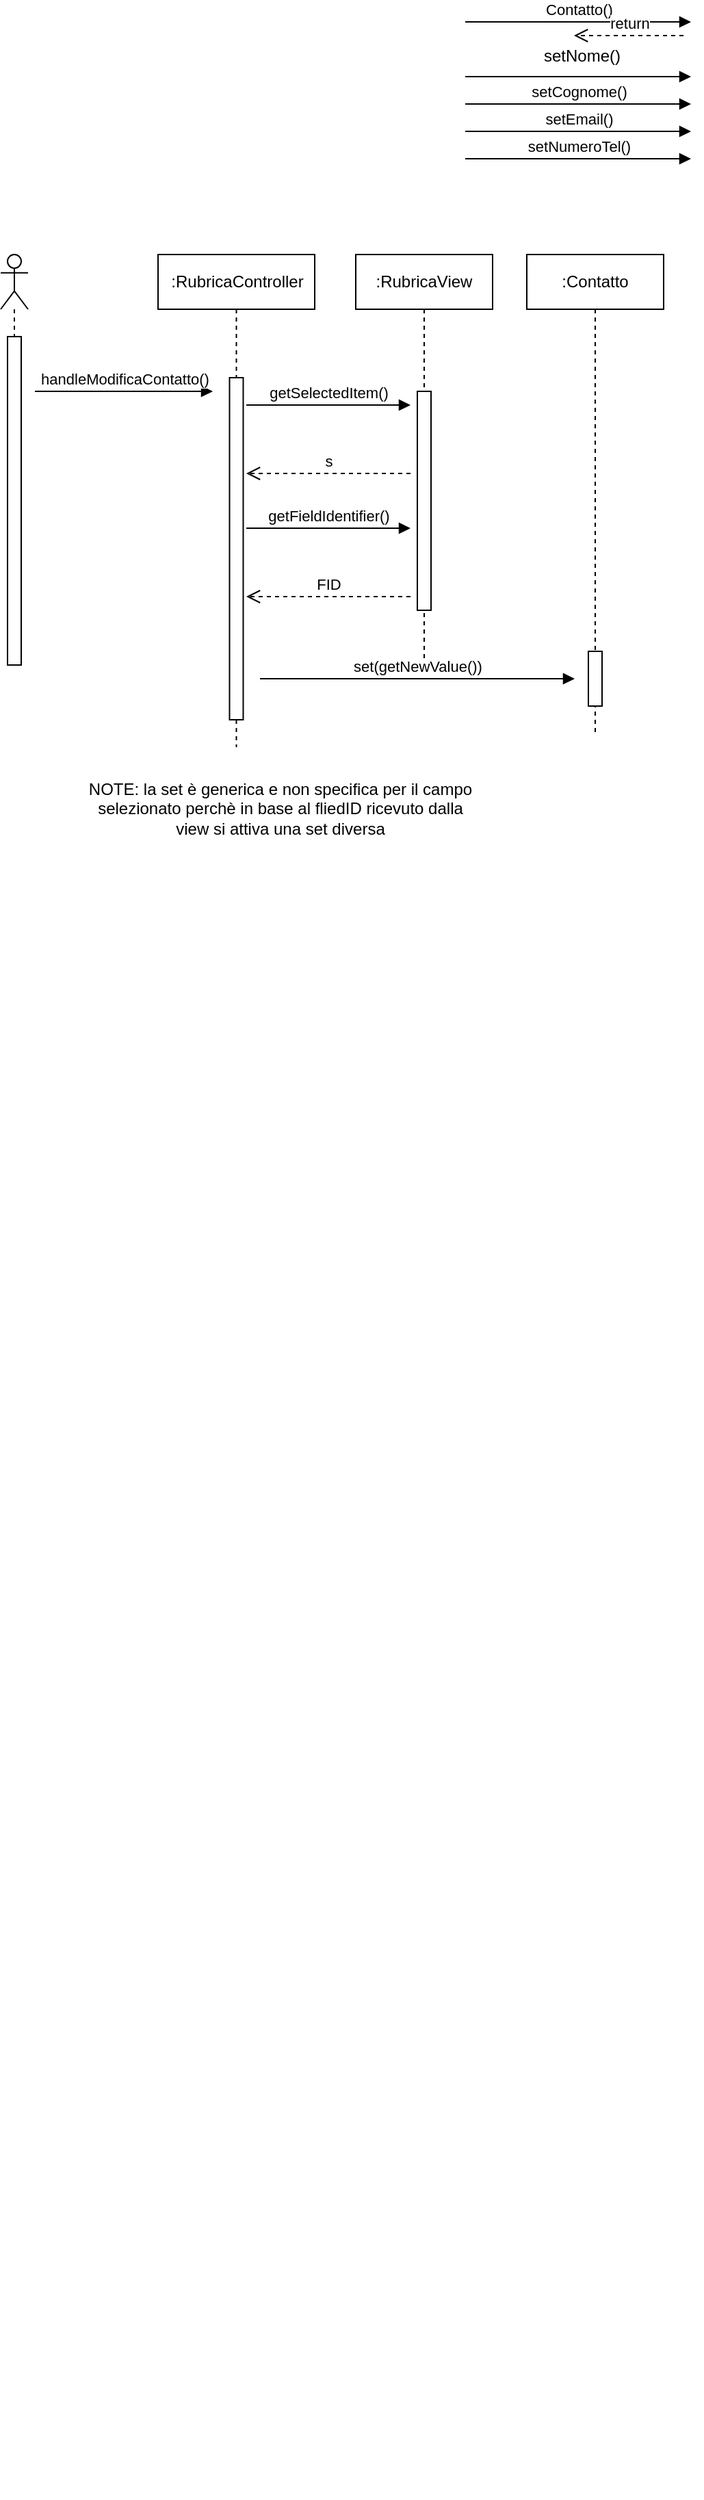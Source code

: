 <mxfile version="25.0.3">
  <diagram name="Pagina-1" id="6KG7eUqO8uxzKmbCFn6A">
    <mxGraphModel dx="989" dy="533" grid="1" gridSize="10" guides="1" tooltips="1" connect="1" arrows="1" fold="1" page="1" pageScale="1" pageWidth="850" pageHeight="1100" math="0" shadow="0">
      <root>
        <mxCell id="0" />
        <mxCell id="1" parent="0" />
        <mxCell id="w6Vy-4yXhrZIZgirDHm_-2" value="&#xa;  &#xa;    &#xa;      &#xa;        &#xa;        &#xa;        &#xa;          &#xa;        &#xa;        &#xa;          &#xa;        &#xa;        &#xa;          &#xa;        &#xa;        &#xa;          &#xa;        &#xa;        &#xa;          &#xa;        &#xa;        &#xa;          &#xa;        &#xa;        &#xa;          &#xa;        &#xa;        &#xa;          &#xa;            &#xa;            &#xa;              &#xa;            &#xa;          &#xa;        &#xa;        &#xa;          &#xa;        &#xa;        &#xa;          &#xa;            &#xa;            &#xa;              &#xa;            &#xa;          &#xa;        &#xa;        &#xa;          &#xa;        &#xa;        &#xa;          &#xa;            &#xa;            &#xa;              &#xa;            &#xa;          &#xa;        &#xa;        &#xa;          &#xa;        &#xa;        &#xa;          &#xa;            &#xa;            &#xa;              &#xa;            &#xa;          &#xa;        &#xa;        &#xa;          &#xa;            &#xa;            &#xa;          &#xa;        &#xa;        &#xa;          &#xa;            &#xa;            &#xa;          &#xa;        &#xa;        &#xa;          &#xa;            &#xa;            &#xa;            &#xa;              &#xa;            &#xa;          &#xa;        &#xa;      &#xa;    &#xa;  &#xa;&#xa;&#xa;&#xa;    &#xa;" style="text;whiteSpace=wrap;html=1;" parent="1" vertex="1">
          <mxGeometry x="330" y="490" width="30" height="1410" as="geometry" />
        </mxCell>
        <mxCell id="yX1Fl0R12Xeu3HnyX83A-35" value="" style="shape=umlLifeline;perimeter=lifelinePerimeter;whiteSpace=wrap;html=1;container=1;dropTarget=0;collapsible=0;recursiveResize=0;outlineConnect=0;portConstraint=eastwest;newEdgeStyle={&quot;curved&quot;:0,&quot;rounded&quot;:0};participant=umlActor;" vertex="1" parent="1">
          <mxGeometry x="150.5" y="260" width="20" height="300" as="geometry" />
        </mxCell>
        <mxCell id="yX1Fl0R12Xeu3HnyX83A-36" value=":RubricaController" style="shape=umlLifeline;perimeter=lifelinePerimeter;whiteSpace=wrap;html=1;container=1;dropTarget=0;collapsible=0;recursiveResize=0;outlineConnect=0;portConstraint=eastwest;newEdgeStyle={&quot;curved&quot;:0,&quot;rounded&quot;:0};" vertex="1" parent="1">
          <mxGeometry x="265.5" y="260" width="114.5" height="360" as="geometry" />
        </mxCell>
        <mxCell id="yX1Fl0R12Xeu3HnyX83A-37" value="" style="html=1;points=[[0,0,0,0,5],[0,1,0,0,-5],[1,0,0,0,5],[1,1,0,0,-5]];perimeter=orthogonalPerimeter;outlineConnect=0;targetShapes=umlLifeline;portConstraint=eastwest;newEdgeStyle={&quot;curved&quot;:0,&quot;rounded&quot;:0};" vertex="1" parent="yX1Fl0R12Xeu3HnyX83A-36">
          <mxGeometry x="52.25" y="90" width="10" height="250" as="geometry" />
        </mxCell>
        <mxCell id="yX1Fl0R12Xeu3HnyX83A-38" value="handleModificaContatto()" style="html=1;verticalAlign=bottom;endArrow=block;curved=0;rounded=0;" edge="1" parent="1">
          <mxGeometry width="80" relative="1" as="geometry">
            <mxPoint x="175.5" y="360" as="sourcePoint" />
            <mxPoint x="305.5" y="360" as="targetPoint" />
          </mxGeometry>
        </mxCell>
        <mxCell id="yX1Fl0R12Xeu3HnyX83A-39" value="" style="html=1;points=[[0,0,0,0,5],[0,1,0,0,-5],[1,0,0,0,5],[1,1,0,0,-5]];perimeter=orthogonalPerimeter;outlineConnect=0;targetShapes=umlLifeline;portConstraint=eastwest;newEdgeStyle={&quot;curved&quot;:0,&quot;rounded&quot;:0};" vertex="1" parent="1">
          <mxGeometry x="155.5" y="320" width="10" height="240" as="geometry" />
        </mxCell>
        <mxCell id="yX1Fl0R12Xeu3HnyX83A-40" value=":Contatto" style="shape=umlLifeline;perimeter=lifelinePerimeter;whiteSpace=wrap;html=1;container=1;dropTarget=0;collapsible=0;recursiveResize=0;outlineConnect=0;portConstraint=eastwest;newEdgeStyle={&quot;curved&quot;:0,&quot;rounded&quot;:0};" vertex="1" parent="1">
          <mxGeometry x="535" y="260" width="100" height="350" as="geometry" />
        </mxCell>
        <mxCell id="yX1Fl0R12Xeu3HnyX83A-41" value="" style="html=1;points=[[0,0,0,0,5],[0,1,0,0,-5],[1,0,0,0,5],[1,1,0,0,-5]];perimeter=orthogonalPerimeter;outlineConnect=0;targetShapes=umlLifeline;portConstraint=eastwest;newEdgeStyle={&quot;curved&quot;:0,&quot;rounded&quot;:0};" vertex="1" parent="yX1Fl0R12Xeu3HnyX83A-40">
          <mxGeometry x="45" y="290" width="10" height="40" as="geometry" />
        </mxCell>
        <mxCell id="yX1Fl0R12Xeu3HnyX83A-42" value="" style="html=1;verticalAlign=bottom;endArrow=block;curved=0;rounded=0;" edge="1" parent="1">
          <mxGeometry width="80" relative="1" as="geometry">
            <mxPoint x="490" y="130" as="sourcePoint" />
            <mxPoint x="655" y="130" as="targetPoint" />
            <Array as="points">
              <mxPoint x="565" y="130" />
            </Array>
          </mxGeometry>
        </mxCell>
        <mxCell id="yX1Fl0R12Xeu3HnyX83A-43" value="setNome()" style="text;html=1;align=center;verticalAlign=middle;resizable=0;points=[];autosize=1;strokeColor=none;fillColor=none;" vertex="1" parent="1">
          <mxGeometry x="535" y="100" width="80" height="30" as="geometry" />
        </mxCell>
        <mxCell id="yX1Fl0R12Xeu3HnyX83A-44" value="setCognome()" style="html=1;verticalAlign=bottom;endArrow=block;curved=0;rounded=0;" edge="1" parent="1">
          <mxGeometry width="80" relative="1" as="geometry">
            <mxPoint x="490" y="150" as="sourcePoint" />
            <mxPoint x="655" y="150" as="targetPoint" />
            <Array as="points">
              <mxPoint x="555" y="150" />
            </Array>
          </mxGeometry>
        </mxCell>
        <mxCell id="yX1Fl0R12Xeu3HnyX83A-45" value="Contatto()" style="html=1;verticalAlign=bottom;endArrow=block;curved=0;rounded=0;" edge="1" parent="1">
          <mxGeometry width="80" relative="1" as="geometry">
            <mxPoint x="490" y="90" as="sourcePoint" />
            <mxPoint x="655" y="90" as="targetPoint" />
          </mxGeometry>
        </mxCell>
        <mxCell id="yX1Fl0R12Xeu3HnyX83A-46" value="setEmail()" style="html=1;verticalAlign=bottom;endArrow=block;curved=0;rounded=0;" edge="1" parent="1">
          <mxGeometry width="80" relative="1" as="geometry">
            <mxPoint x="490" y="170" as="sourcePoint" />
            <mxPoint x="655" y="170" as="targetPoint" />
          </mxGeometry>
        </mxCell>
        <mxCell id="yX1Fl0R12Xeu3HnyX83A-47" value="setNumeroTel()" style="html=1;verticalAlign=bottom;endArrow=block;curved=0;rounded=0;" edge="1" parent="1">
          <mxGeometry width="80" relative="1" as="geometry">
            <mxPoint x="490" y="190" as="sourcePoint" />
            <mxPoint x="655" y="190" as="targetPoint" />
          </mxGeometry>
        </mxCell>
        <mxCell id="yX1Fl0R12Xeu3HnyX83A-48" value="return" style="html=1;verticalAlign=bottom;endArrow=open;dashed=1;endSize=8;curved=0;rounded=0;" edge="1" parent="1">
          <mxGeometry relative="1" as="geometry">
            <mxPoint x="649.5" y="100" as="sourcePoint" />
            <mxPoint x="569.5" y="100" as="targetPoint" />
          </mxGeometry>
        </mxCell>
        <mxCell id="yX1Fl0R12Xeu3HnyX83A-49" value=":RubricaView" style="shape=umlLifeline;perimeter=lifelinePerimeter;whiteSpace=wrap;html=1;container=1;dropTarget=0;collapsible=0;recursiveResize=0;outlineConnect=0;portConstraint=eastwest;newEdgeStyle={&quot;curved&quot;:0,&quot;rounded&quot;:0};" vertex="1" parent="1">
          <mxGeometry x="410" y="260" width="100" height="300" as="geometry" />
        </mxCell>
        <mxCell id="yX1Fl0R12Xeu3HnyX83A-51" value="" style="html=1;points=[[0,0,0,0,5],[0,1,0,0,-5],[1,0,0,0,5],[1,1,0,0,-5]];perimeter=orthogonalPerimeter;outlineConnect=0;targetShapes=umlLifeline;portConstraint=eastwest;newEdgeStyle={&quot;curved&quot;:0,&quot;rounded&quot;:0};" vertex="1" parent="yX1Fl0R12Xeu3HnyX83A-49">
          <mxGeometry x="45" y="100" width="10" height="160" as="geometry" />
        </mxCell>
        <mxCell id="yX1Fl0R12Xeu3HnyX83A-50" value="getSelectedItem()" style="html=1;verticalAlign=bottom;endArrow=block;curved=0;rounded=0;" edge="1" parent="1">
          <mxGeometry width="80" relative="1" as="geometry">
            <mxPoint x="330" y="370" as="sourcePoint" />
            <mxPoint x="450" y="370" as="targetPoint" />
          </mxGeometry>
        </mxCell>
        <mxCell id="yX1Fl0R12Xeu3HnyX83A-52" value="s" style="html=1;verticalAlign=bottom;endArrow=open;dashed=1;endSize=8;curved=0;rounded=0;" edge="1" parent="1">
          <mxGeometry relative="1" as="geometry">
            <mxPoint x="450" y="420" as="sourcePoint" />
            <mxPoint x="330" y="420" as="targetPoint" />
          </mxGeometry>
        </mxCell>
        <mxCell id="yX1Fl0R12Xeu3HnyX83A-55" value="getFieldIdentifier()" style="html=1;verticalAlign=bottom;endArrow=block;curved=0;rounded=0;" edge="1" parent="1">
          <mxGeometry width="80" relative="1" as="geometry">
            <mxPoint x="330" y="460" as="sourcePoint" />
            <mxPoint x="450" y="460" as="targetPoint" />
          </mxGeometry>
        </mxCell>
        <mxCell id="yX1Fl0R12Xeu3HnyX83A-56" value="FID" style="html=1;verticalAlign=bottom;endArrow=open;dashed=1;endSize=8;curved=0;rounded=0;" edge="1" parent="1">
          <mxGeometry relative="1" as="geometry">
            <mxPoint x="450" y="510" as="sourcePoint" />
            <mxPoint x="330" y="510" as="targetPoint" />
          </mxGeometry>
        </mxCell>
        <mxCell id="yX1Fl0R12Xeu3HnyX83A-57" value="&lt;div&gt;set(getNewValue())&lt;/div&gt;" style="html=1;verticalAlign=bottom;endArrow=block;curved=0;rounded=0;" edge="1" parent="1">
          <mxGeometry width="80" relative="1" as="geometry">
            <mxPoint x="340" y="570" as="sourcePoint" />
            <mxPoint x="570" y="570" as="targetPoint" />
          </mxGeometry>
        </mxCell>
        <mxCell id="yX1Fl0R12Xeu3HnyX83A-58" value="NOTE: la set è generica e non specifica per il campo selezionato perchè in base al fliedID ricevuto dalla view si attiva una set diversa" style="text;html=1;align=center;verticalAlign=middle;whiteSpace=wrap;rounded=0;" vertex="1" parent="1">
          <mxGeometry x="210" y="620" width="290" height="90" as="geometry" />
        </mxCell>
      </root>
    </mxGraphModel>
  </diagram>
</mxfile>

